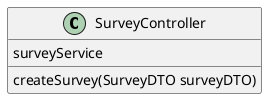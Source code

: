 @startuml
'https://plantuml.com/class-diagram
'
'abstract class AbstractList
'abstract AbstractCollection
'interface List
'interface Collection
'
'List <|-- AbstractList
'Collection <|-- AbstractCollection
'
'Collection <|- List
'AbstractCollection <|- AbstractList
'AbstractList <|-- ArrayList
'
'class ArrayList {
'Object[] elementData
'size()
'}
'
'enum TimeUnit {
'DAYS
'HOURS
'MINUTES
'}

class SurveyController {
surveyService
createSurvey(SurveyDTO surveyDTO)
}

@enduml